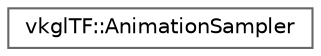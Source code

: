 digraph "Graphical Class Hierarchy"
{
 // LATEX_PDF_SIZE
  bgcolor="transparent";
  edge [fontname=Helvetica,fontsize=10,labelfontname=Helvetica,labelfontsize=10];
  node [fontname=Helvetica,fontsize=10,shape=box,height=0.2,width=0.4];
  rankdir="LR";
  Node0 [id="Node000000",label="vkglTF::AnimationSampler",height=0.2,width=0.4,color="grey40", fillcolor="white", style="filled",URL="$structvkgl_t_f_1_1_animation_sampler.html",tooltip=" "];
}
